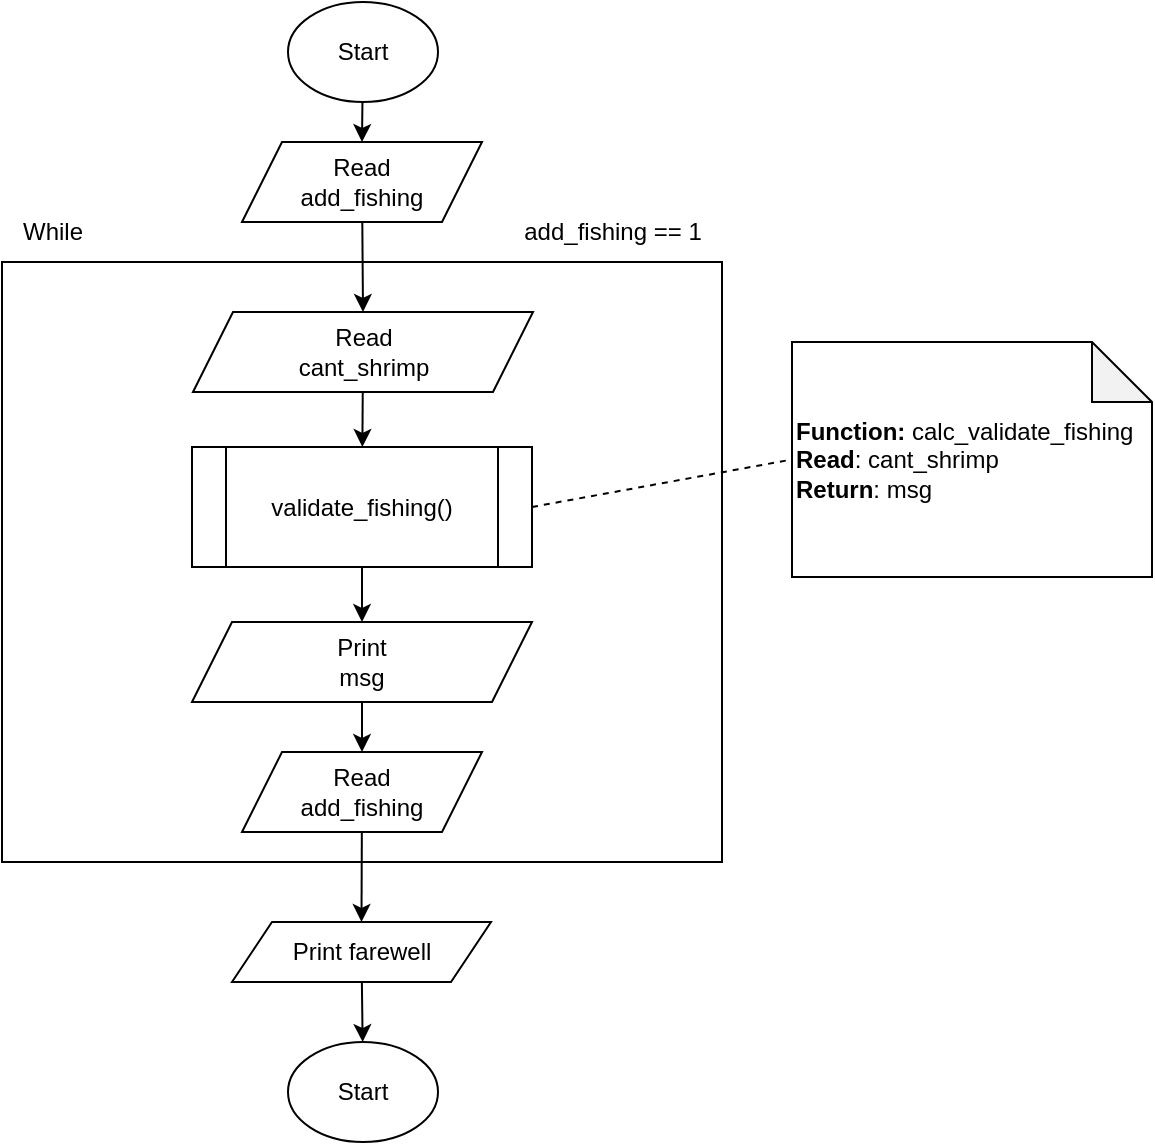 <mxfile>
    <diagram id="BNcWpzj2qw1vbBFV62Nl" name="Page-1">
        <mxGraphModel dx="858" dy="797" grid="1" gridSize="10" guides="1" tooltips="1" connect="1" arrows="1" fold="1" page="1" pageScale="1" pageWidth="850" pageHeight="1100" math="0" shadow="0">
            <root>
                <mxCell id="0"/>
                <mxCell id="1" parent="0"/>
                <mxCell id="7" value="" style="rounded=0;whiteSpace=wrap;html=1;" parent="1" vertex="1">
                    <mxGeometry x="245" y="160" width="360" height="300" as="geometry"/>
                </mxCell>
                <mxCell id="4" value="" style="edgeStyle=none;html=1;entryX=0.5;entryY=0;entryDx=0;entryDy=0;" parent="1" source="2" target="3" edge="1">
                    <mxGeometry relative="1" as="geometry">
                        <mxPoint x="425" y="100" as="targetPoint"/>
                    </mxGeometry>
                </mxCell>
                <mxCell id="2" value="Start" style="ellipse;whiteSpace=wrap;html=1;" parent="1" vertex="1">
                    <mxGeometry x="388" y="30" width="75" height="50" as="geometry"/>
                </mxCell>
                <mxCell id="6" value="" style="edgeStyle=none;html=1;entryX=0.5;entryY=0;entryDx=0;entryDy=0;" parent="1" source="3" target="19" edge="1">
                    <mxGeometry relative="1" as="geometry">
                        <mxPoint x="425.5" y="160" as="targetPoint"/>
                    </mxGeometry>
                </mxCell>
                <mxCell id="3" value="Read&lt;br&gt;add_fishing" style="shape=parallelogram;perimeter=parallelogramPerimeter;whiteSpace=wrap;html=1;fixedSize=1;" parent="1" vertex="1">
                    <mxGeometry x="365" y="100" width="120" height="40" as="geometry"/>
                </mxCell>
                <mxCell id="8" value="While" style="text;html=1;align=center;verticalAlign=middle;resizable=0;points=[];autosize=1;strokeColor=none;fillColor=none;" parent="1" vertex="1">
                    <mxGeometry x="245" y="130" width="50" height="30" as="geometry"/>
                </mxCell>
                <mxCell id="10" value="add_fishing == 1" style="text;html=1;align=center;verticalAlign=middle;resizable=0;points=[];autosize=1;strokeColor=none;fillColor=none;" parent="1" vertex="1">
                    <mxGeometry x="495" y="130" width="110" height="30" as="geometry"/>
                </mxCell>
                <mxCell id="312" value="" style="edgeStyle=none;html=1;" parent="1" source="19" target="298" edge="1">
                    <mxGeometry relative="1" as="geometry"/>
                </mxCell>
                <mxCell id="19" value="Read&lt;br&gt;cant_shrimp" style="shape=parallelogram;perimeter=parallelogramPerimeter;whiteSpace=wrap;html=1;fixedSize=1;" parent="1" vertex="1">
                    <mxGeometry x="340.5" y="185" width="170" height="40" as="geometry"/>
                </mxCell>
                <mxCell id="302" value="" style="edgeStyle=none;html=1;" parent="1" source="298" target="301" edge="1">
                    <mxGeometry relative="1" as="geometry"/>
                </mxCell>
                <mxCell id="299" value="&lt;b&gt;Function:&amp;nbsp;&lt;/b&gt;calc_validate_fishing&lt;br&gt;&lt;b&gt;Read&lt;/b&gt;:&amp;nbsp;&lt;span style=&quot;text-align: center;&quot;&gt;cant_shrimp&lt;/span&gt;&lt;br&gt;&lt;b&gt;Return&lt;/b&gt;:&amp;nbsp;&lt;span style=&quot;text-align: center;&quot;&gt;msg&lt;/span&gt;" style="shape=note;whiteSpace=wrap;html=1;backgroundOutline=1;darkOpacity=0.05;align=left;" parent="1" vertex="1">
                    <mxGeometry x="640" y="200" width="180" height="117.5" as="geometry"/>
                </mxCell>
                <mxCell id="300" value="" style="endArrow=none;dashed=1;html=1;entryX=0;entryY=0.5;entryDx=0;entryDy=0;entryPerimeter=0;exitX=1;exitY=0.5;exitDx=0;exitDy=0;" parent="1" source="298" target="299" edge="1">
                    <mxGeometry width="50" height="50" relative="1" as="geometry">
                        <mxPoint x="658" y="391" as="sourcePoint"/>
                        <mxPoint x="575" y="-40" as="targetPoint"/>
                    </mxGeometry>
                </mxCell>
                <mxCell id="311" value="" style="edgeStyle=none;html=1;" parent="1" source="301" target="310" edge="1">
                    <mxGeometry relative="1" as="geometry"/>
                </mxCell>
                <mxCell id="301" value="Print&lt;br&gt;msg" style="shape=parallelogram;perimeter=parallelogramPerimeter;whiteSpace=wrap;html=1;fixedSize=1;" parent="1" vertex="1">
                    <mxGeometry x="340" y="340" width="170" height="40" as="geometry"/>
                </mxCell>
                <mxCell id="303" value="Start" style="ellipse;whiteSpace=wrap;html=1;" parent="1" vertex="1">
                    <mxGeometry x="388" y="550" width="75" height="50" as="geometry"/>
                </mxCell>
                <mxCell id="298" value="validate_fishing()" style="shape=process;whiteSpace=wrap;html=1;backgroundOutline=1;" parent="1" vertex="1">
                    <mxGeometry x="340" y="252.5" width="170" height="60" as="geometry"/>
                </mxCell>
                <mxCell id="314" style="edgeStyle=none;html=1;entryX=0.5;entryY=0;entryDx=0;entryDy=0;" edge="1" parent="1" source="310" target="313">
                    <mxGeometry relative="1" as="geometry"/>
                </mxCell>
                <mxCell id="310" value="Read&lt;br&gt;add_fishing" style="shape=parallelogram;perimeter=parallelogramPerimeter;whiteSpace=wrap;html=1;fixedSize=1;" parent="1" vertex="1">
                    <mxGeometry x="365" y="405" width="120" height="40" as="geometry"/>
                </mxCell>
                <mxCell id="315" value="" style="edgeStyle=none;html=1;" edge="1" parent="1" source="313" target="303">
                    <mxGeometry relative="1" as="geometry"/>
                </mxCell>
                <mxCell id="313" value="Print farewell" style="shape=parallelogram;perimeter=parallelogramPerimeter;whiteSpace=wrap;html=1;fixedSize=1;" vertex="1" parent="1">
                    <mxGeometry x="360" y="490" width="129.5" height="30" as="geometry"/>
                </mxCell>
            </root>
        </mxGraphModel>
    </diagram>
</mxfile>